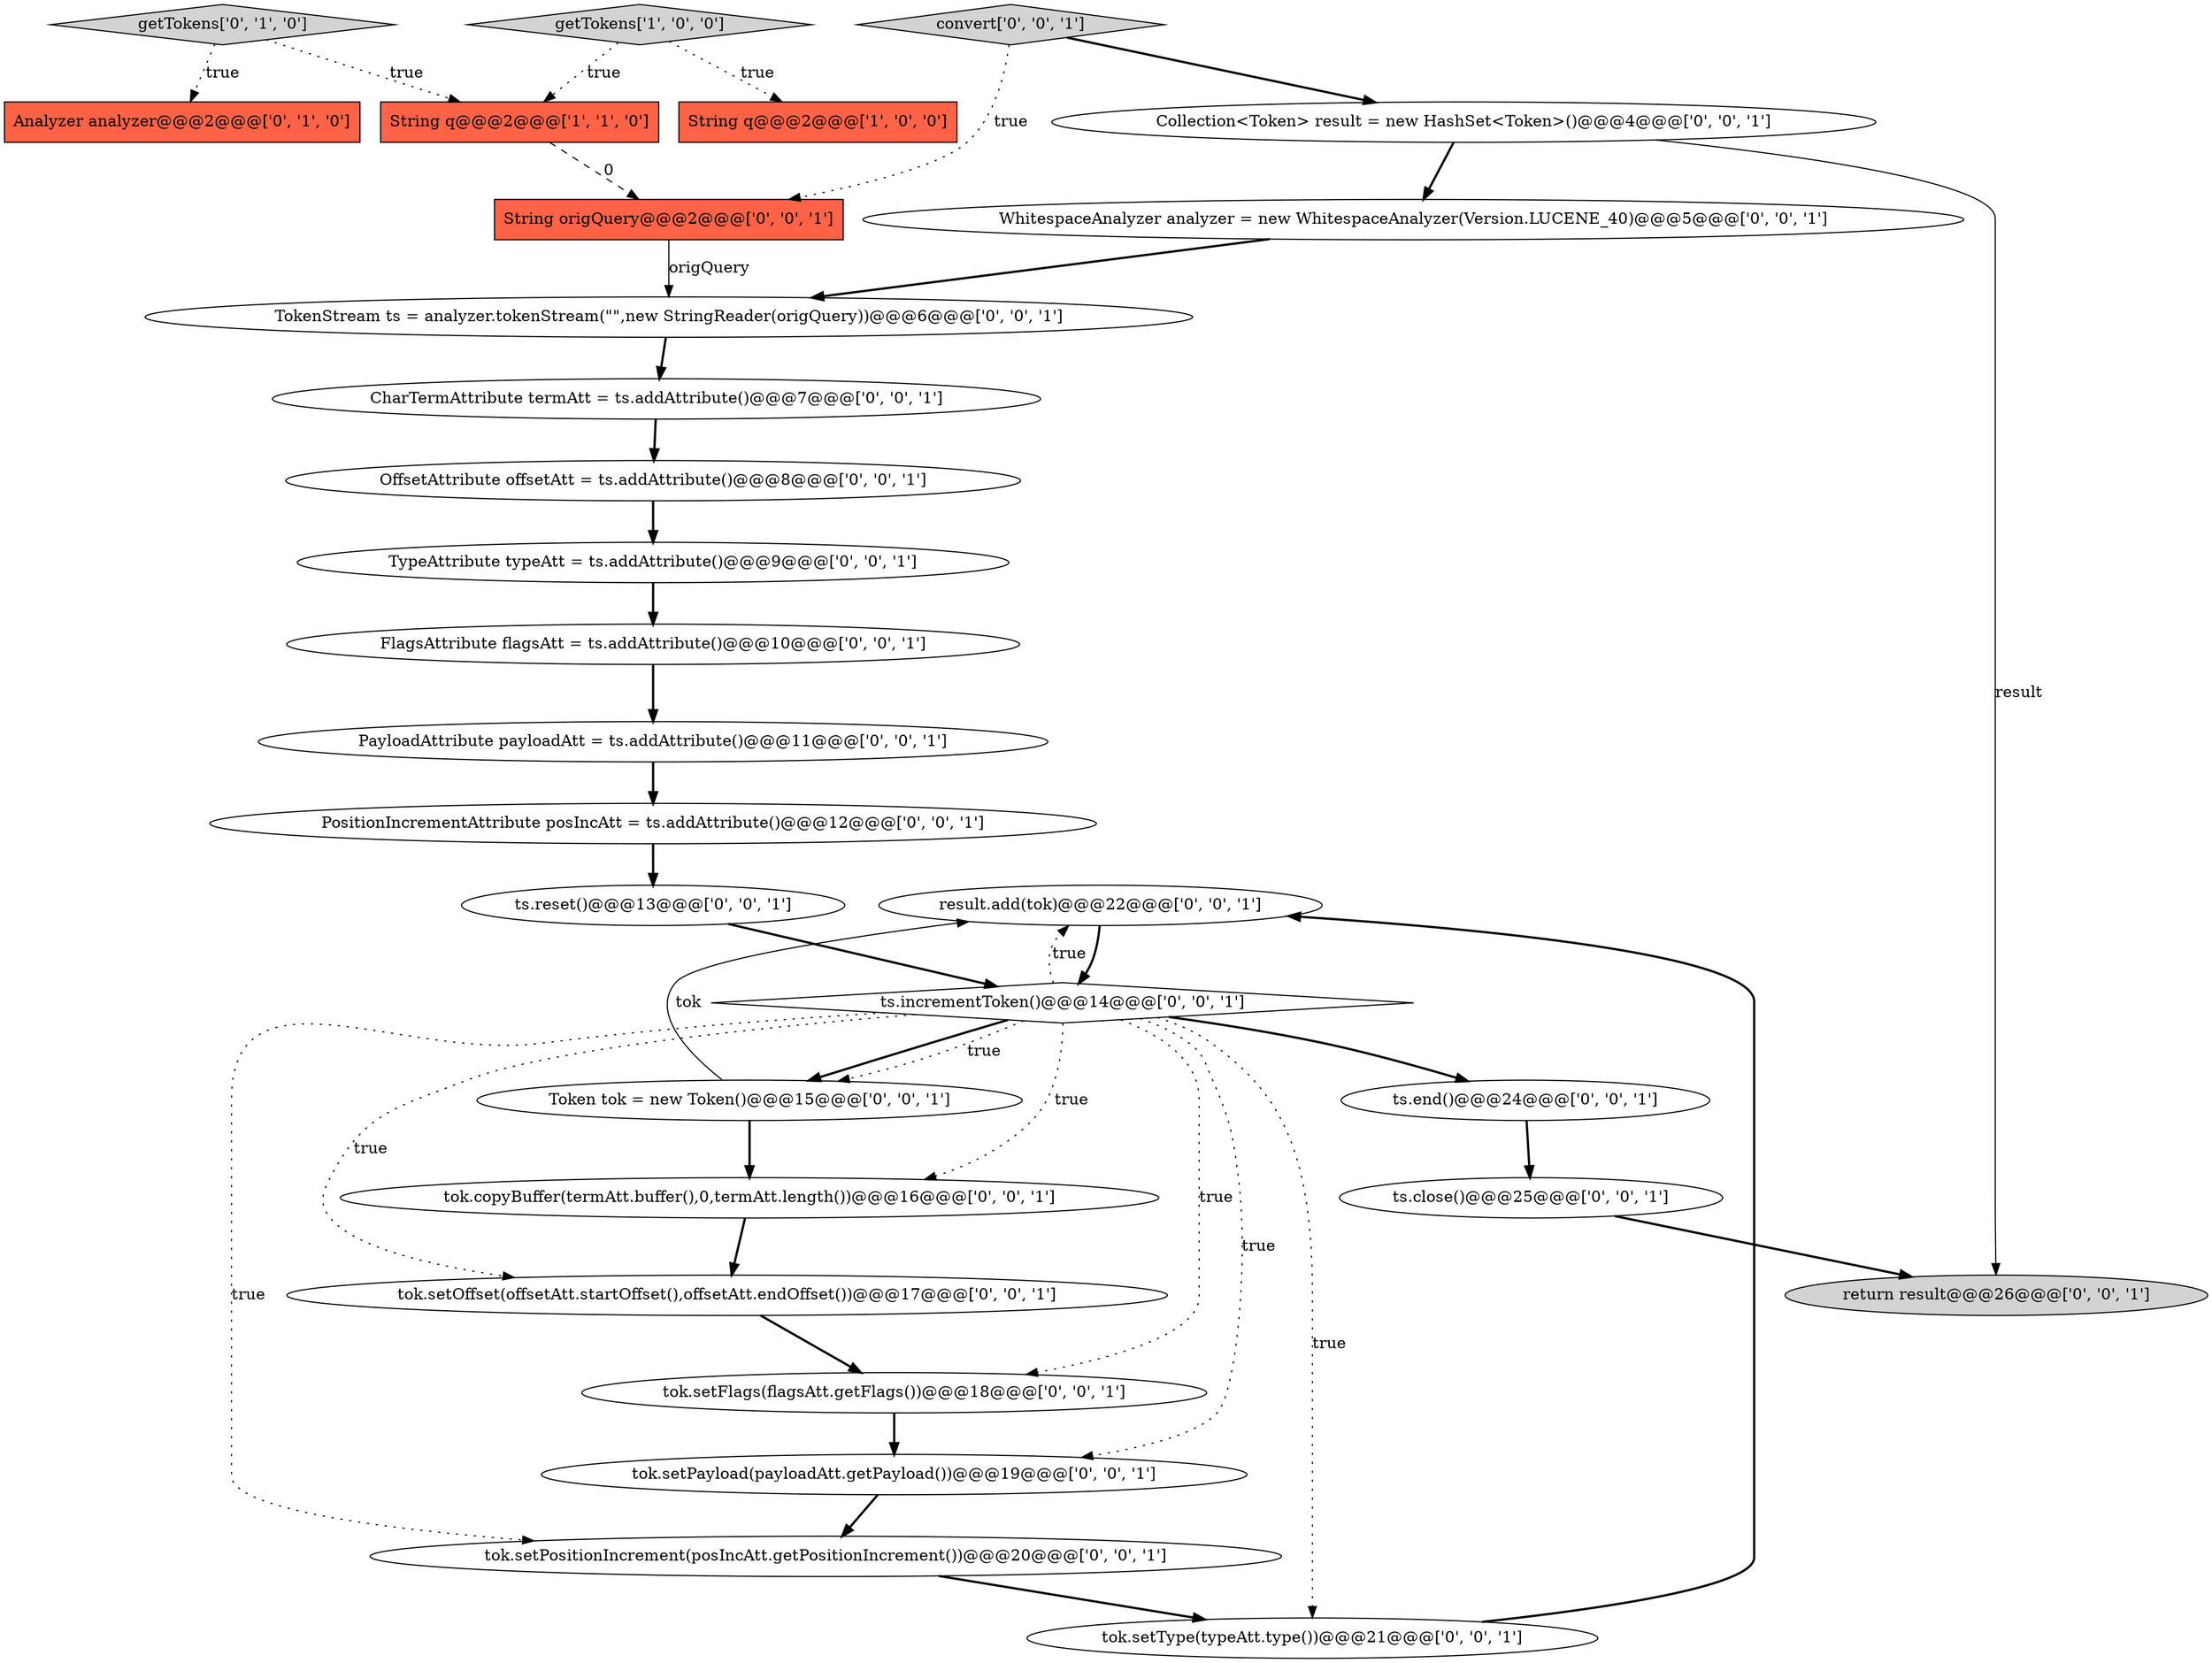 digraph {
21 [style = filled, label = "result.add(tok)@@@22@@@['0', '0', '1']", fillcolor = white, shape = ellipse image = "AAA0AAABBB3BBB"];
22 [style = filled, label = "ts.end()@@@24@@@['0', '0', '1']", fillcolor = white, shape = ellipse image = "AAA0AAABBB3BBB"];
11 [style = filled, label = "return result@@@26@@@['0', '0', '1']", fillcolor = lightgray, shape = ellipse image = "AAA0AAABBB3BBB"];
9 [style = filled, label = "PayloadAttribute payloadAtt = ts.addAttribute()@@@11@@@['0', '0', '1']", fillcolor = white, shape = ellipse image = "AAA0AAABBB3BBB"];
24 [style = filled, label = "TokenStream ts = analyzer.tokenStream(\"\",new StringReader(origQuery))@@@6@@@['0', '0', '1']", fillcolor = white, shape = ellipse image = "AAA0AAABBB3BBB"];
4 [style = filled, label = "getTokens['0', '1', '0']", fillcolor = lightgray, shape = diamond image = "AAA0AAABBB2BBB"];
15 [style = filled, label = "OffsetAttribute offsetAtt = ts.addAttribute()@@@8@@@['0', '0', '1']", fillcolor = white, shape = ellipse image = "AAA0AAABBB3BBB"];
14 [style = filled, label = "ts.reset()@@@13@@@['0', '0', '1']", fillcolor = white, shape = ellipse image = "AAA0AAABBB3BBB"];
18 [style = filled, label = "tok.setFlags(flagsAtt.getFlags())@@@18@@@['0', '0', '1']", fillcolor = white, shape = ellipse image = "AAA0AAABBB3BBB"];
12 [style = filled, label = "FlagsAttribute flagsAtt = ts.addAttribute()@@@10@@@['0', '0', '1']", fillcolor = white, shape = ellipse image = "AAA0AAABBB3BBB"];
28 [style = filled, label = "ts.close()@@@25@@@['0', '0', '1']", fillcolor = white, shape = ellipse image = "AAA0AAABBB3BBB"];
7 [style = filled, label = "tok.setPayload(payloadAtt.getPayload())@@@19@@@['0', '0', '1']", fillcolor = white, shape = ellipse image = "AAA0AAABBB3BBB"];
16 [style = filled, label = "ts.incrementToken()@@@14@@@['0', '0', '1']", fillcolor = white, shape = diamond image = "AAA0AAABBB3BBB"];
17 [style = filled, label = "Collection<Token> result = new HashSet<Token>()@@@4@@@['0', '0', '1']", fillcolor = white, shape = ellipse image = "AAA0AAABBB3BBB"];
10 [style = filled, label = "tok.setOffset(offsetAtt.startOffset(),offsetAtt.endOffset())@@@17@@@['0', '0', '1']", fillcolor = white, shape = ellipse image = "AAA0AAABBB3BBB"];
8 [style = filled, label = "TypeAttribute typeAtt = ts.addAttribute()@@@9@@@['0', '0', '1']", fillcolor = white, shape = ellipse image = "AAA0AAABBB3BBB"];
1 [style = filled, label = "String q@@@2@@@['1', '1', '0']", fillcolor = tomato, shape = box image = "AAA0AAABBB1BBB"];
13 [style = filled, label = "tok.copyBuffer(termAtt.buffer(),0,termAtt.length())@@@16@@@['0', '0', '1']", fillcolor = white, shape = ellipse image = "AAA0AAABBB3BBB"];
20 [style = filled, label = "convert['0', '0', '1']", fillcolor = lightgray, shape = diamond image = "AAA0AAABBB3BBB"];
6 [style = filled, label = "PositionIncrementAttribute posIncAtt = ts.addAttribute()@@@12@@@['0', '0', '1']", fillcolor = white, shape = ellipse image = "AAA0AAABBB3BBB"];
19 [style = filled, label = "tok.setPositionIncrement(posIncAtt.getPositionIncrement())@@@20@@@['0', '0', '1']", fillcolor = white, shape = ellipse image = "AAA0AAABBB3BBB"];
25 [style = filled, label = "CharTermAttribute termAtt = ts.addAttribute()@@@7@@@['0', '0', '1']", fillcolor = white, shape = ellipse image = "AAA0AAABBB3BBB"];
0 [style = filled, label = "String q@@@2@@@['1', '0', '0']", fillcolor = tomato, shape = box image = "AAA0AAABBB1BBB"];
26 [style = filled, label = "tok.setType(typeAtt.type())@@@21@@@['0', '0', '1']", fillcolor = white, shape = ellipse image = "AAA0AAABBB3BBB"];
3 [style = filled, label = "Analyzer analyzer@@@2@@@['0', '1', '0']", fillcolor = tomato, shape = box image = "AAA0AAABBB2BBB"];
2 [style = filled, label = "getTokens['1', '0', '0']", fillcolor = lightgray, shape = diamond image = "AAA0AAABBB1BBB"];
23 [style = filled, label = "String origQuery@@@2@@@['0', '0', '1']", fillcolor = tomato, shape = box image = "AAA0AAABBB3BBB"];
27 [style = filled, label = "Token tok = new Token()@@@15@@@['0', '0', '1']", fillcolor = white, shape = ellipse image = "AAA0AAABBB3BBB"];
5 [style = filled, label = "WhitespaceAnalyzer analyzer = new WhitespaceAnalyzer(Version.LUCENE_40)@@@5@@@['0', '0', '1']", fillcolor = white, shape = ellipse image = "AAA0AAABBB3BBB"];
14->16 [style = bold, label=""];
16->19 [style = dotted, label="true"];
27->13 [style = bold, label=""];
13->10 [style = bold, label=""];
10->18 [style = bold, label=""];
17->5 [style = bold, label=""];
20->17 [style = bold, label=""];
2->0 [style = dotted, label="true"];
16->27 [style = bold, label=""];
16->13 [style = dotted, label="true"];
4->1 [style = dotted, label="true"];
28->11 [style = bold, label=""];
22->28 [style = bold, label=""];
16->22 [style = bold, label=""];
12->9 [style = bold, label=""];
16->10 [style = dotted, label="true"];
9->6 [style = bold, label=""];
16->26 [style = dotted, label="true"];
26->21 [style = bold, label=""];
6->14 [style = bold, label=""];
16->7 [style = dotted, label="true"];
27->21 [style = solid, label="tok"];
4->3 [style = dotted, label="true"];
2->1 [style = dotted, label="true"];
24->25 [style = bold, label=""];
5->24 [style = bold, label=""];
19->26 [style = bold, label=""];
20->23 [style = dotted, label="true"];
25->15 [style = bold, label=""];
21->16 [style = bold, label=""];
16->21 [style = dotted, label="true"];
16->27 [style = dotted, label="true"];
17->11 [style = solid, label="result"];
23->24 [style = solid, label="origQuery"];
18->7 [style = bold, label=""];
7->19 [style = bold, label=""];
1->23 [style = dashed, label="0"];
15->8 [style = bold, label=""];
8->12 [style = bold, label=""];
16->18 [style = dotted, label="true"];
}
